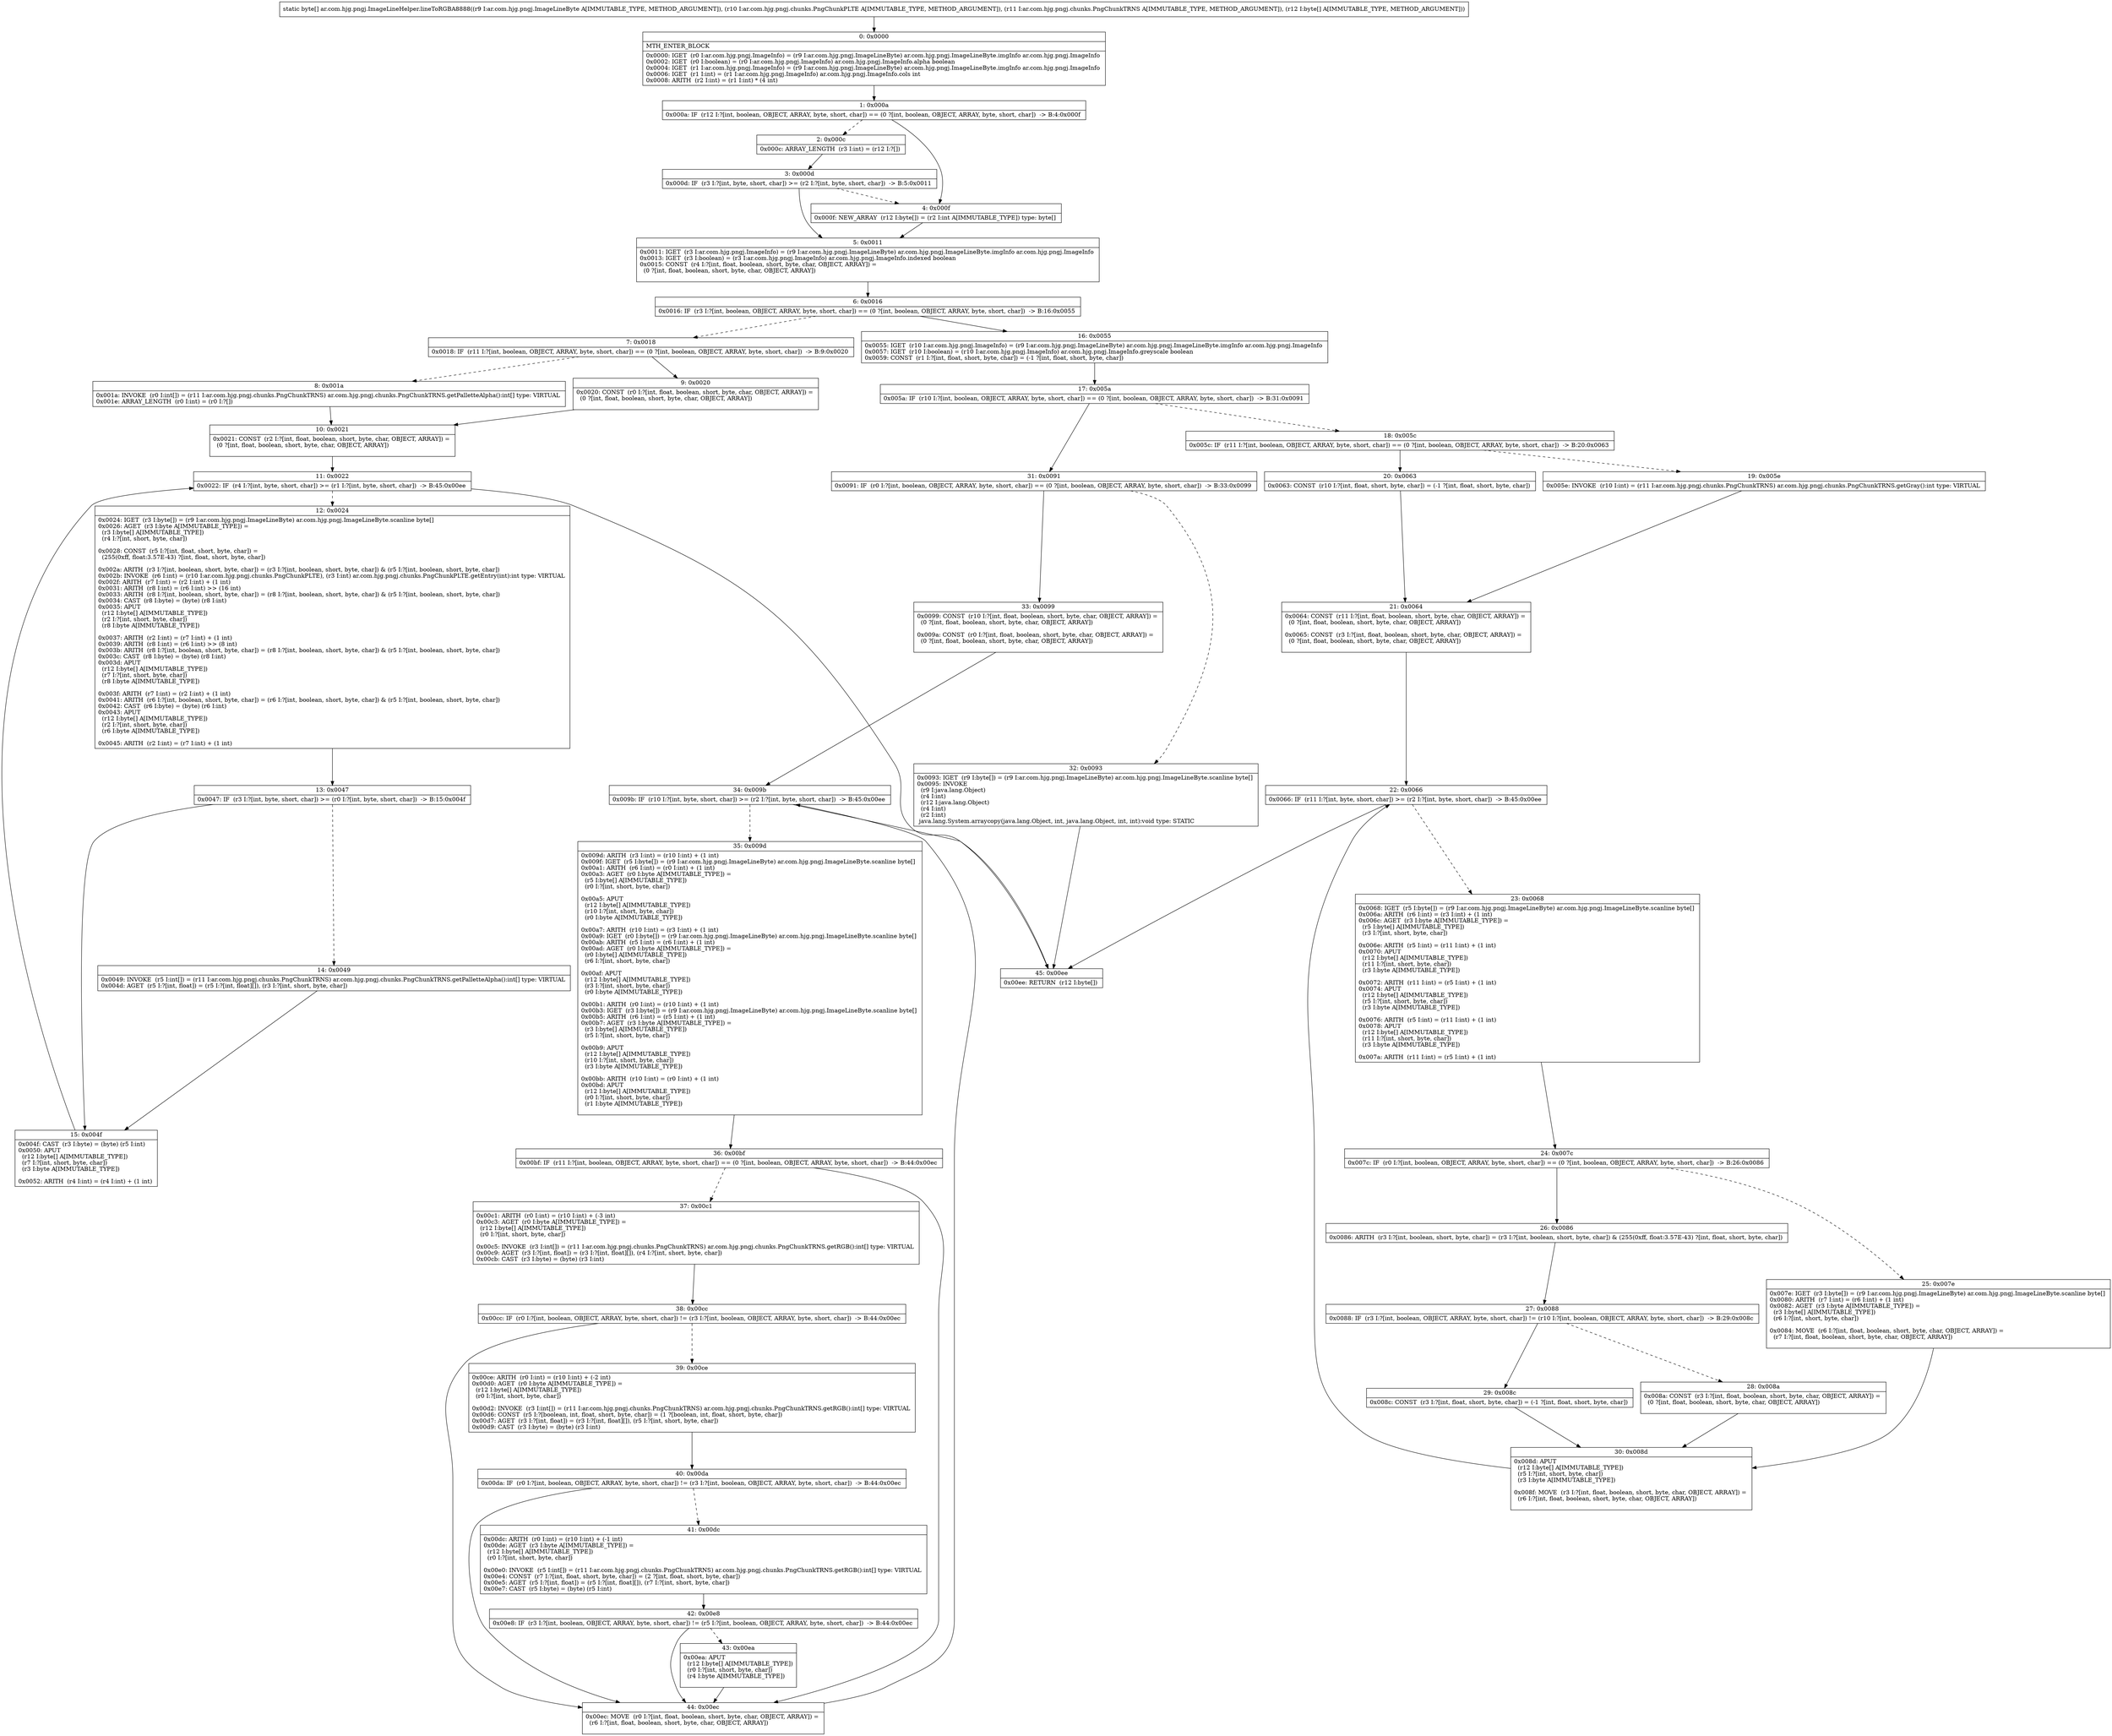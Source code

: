 digraph "CFG forar.com.hjg.pngj.ImageLineHelper.lineToRGBA8888(Lar\/com\/hjg\/pngj\/ImageLineByte;Lar\/com\/hjg\/pngj\/chunks\/PngChunkPLTE;Lar\/com\/hjg\/pngj\/chunks\/PngChunkTRNS;[B)[B" {
Node_0 [shape=record,label="{0\:\ 0x0000|MTH_ENTER_BLOCK\l|0x0000: IGET  (r0 I:ar.com.hjg.pngj.ImageInfo) = (r9 I:ar.com.hjg.pngj.ImageLineByte) ar.com.hjg.pngj.ImageLineByte.imgInfo ar.com.hjg.pngj.ImageInfo \l0x0002: IGET  (r0 I:boolean) = (r0 I:ar.com.hjg.pngj.ImageInfo) ar.com.hjg.pngj.ImageInfo.alpha boolean \l0x0004: IGET  (r1 I:ar.com.hjg.pngj.ImageInfo) = (r9 I:ar.com.hjg.pngj.ImageLineByte) ar.com.hjg.pngj.ImageLineByte.imgInfo ar.com.hjg.pngj.ImageInfo \l0x0006: IGET  (r1 I:int) = (r1 I:ar.com.hjg.pngj.ImageInfo) ar.com.hjg.pngj.ImageInfo.cols int \l0x0008: ARITH  (r2 I:int) = (r1 I:int) * (4 int) \l}"];
Node_1 [shape=record,label="{1\:\ 0x000a|0x000a: IF  (r12 I:?[int, boolean, OBJECT, ARRAY, byte, short, char]) == (0 ?[int, boolean, OBJECT, ARRAY, byte, short, char])  \-\> B:4:0x000f \l}"];
Node_2 [shape=record,label="{2\:\ 0x000c|0x000c: ARRAY_LENGTH  (r3 I:int) = (r12 I:?[]) \l}"];
Node_3 [shape=record,label="{3\:\ 0x000d|0x000d: IF  (r3 I:?[int, byte, short, char]) \>= (r2 I:?[int, byte, short, char])  \-\> B:5:0x0011 \l}"];
Node_4 [shape=record,label="{4\:\ 0x000f|0x000f: NEW_ARRAY  (r12 I:byte[]) = (r2 I:int A[IMMUTABLE_TYPE]) type: byte[] \l}"];
Node_5 [shape=record,label="{5\:\ 0x0011|0x0011: IGET  (r3 I:ar.com.hjg.pngj.ImageInfo) = (r9 I:ar.com.hjg.pngj.ImageLineByte) ar.com.hjg.pngj.ImageLineByte.imgInfo ar.com.hjg.pngj.ImageInfo \l0x0013: IGET  (r3 I:boolean) = (r3 I:ar.com.hjg.pngj.ImageInfo) ar.com.hjg.pngj.ImageInfo.indexed boolean \l0x0015: CONST  (r4 I:?[int, float, boolean, short, byte, char, OBJECT, ARRAY]) = \l  (0 ?[int, float, boolean, short, byte, char, OBJECT, ARRAY])\l \l}"];
Node_6 [shape=record,label="{6\:\ 0x0016|0x0016: IF  (r3 I:?[int, boolean, OBJECT, ARRAY, byte, short, char]) == (0 ?[int, boolean, OBJECT, ARRAY, byte, short, char])  \-\> B:16:0x0055 \l}"];
Node_7 [shape=record,label="{7\:\ 0x0018|0x0018: IF  (r11 I:?[int, boolean, OBJECT, ARRAY, byte, short, char]) == (0 ?[int, boolean, OBJECT, ARRAY, byte, short, char])  \-\> B:9:0x0020 \l}"];
Node_8 [shape=record,label="{8\:\ 0x001a|0x001a: INVOKE  (r0 I:int[]) = (r11 I:ar.com.hjg.pngj.chunks.PngChunkTRNS) ar.com.hjg.pngj.chunks.PngChunkTRNS.getPalletteAlpha():int[] type: VIRTUAL \l0x001e: ARRAY_LENGTH  (r0 I:int) = (r0 I:?[]) \l}"];
Node_9 [shape=record,label="{9\:\ 0x0020|0x0020: CONST  (r0 I:?[int, float, boolean, short, byte, char, OBJECT, ARRAY]) = \l  (0 ?[int, float, boolean, short, byte, char, OBJECT, ARRAY])\l \l}"];
Node_10 [shape=record,label="{10\:\ 0x0021|0x0021: CONST  (r2 I:?[int, float, boolean, short, byte, char, OBJECT, ARRAY]) = \l  (0 ?[int, float, boolean, short, byte, char, OBJECT, ARRAY])\l \l}"];
Node_11 [shape=record,label="{11\:\ 0x0022|0x0022: IF  (r4 I:?[int, byte, short, char]) \>= (r1 I:?[int, byte, short, char])  \-\> B:45:0x00ee \l}"];
Node_12 [shape=record,label="{12\:\ 0x0024|0x0024: IGET  (r3 I:byte[]) = (r9 I:ar.com.hjg.pngj.ImageLineByte) ar.com.hjg.pngj.ImageLineByte.scanline byte[] \l0x0026: AGET  (r3 I:byte A[IMMUTABLE_TYPE]) = \l  (r3 I:byte[] A[IMMUTABLE_TYPE])\l  (r4 I:?[int, short, byte, char])\l \l0x0028: CONST  (r5 I:?[int, float, short, byte, char]) = \l  (255(0xff, float:3.57E\-43) ?[int, float, short, byte, char])\l \l0x002a: ARITH  (r3 I:?[int, boolean, short, byte, char]) = (r3 I:?[int, boolean, short, byte, char]) & (r5 I:?[int, boolean, short, byte, char]) \l0x002b: INVOKE  (r6 I:int) = (r10 I:ar.com.hjg.pngj.chunks.PngChunkPLTE), (r3 I:int) ar.com.hjg.pngj.chunks.PngChunkPLTE.getEntry(int):int type: VIRTUAL \l0x002f: ARITH  (r7 I:int) = (r2 I:int) + (1 int) \l0x0031: ARITH  (r8 I:int) = (r6 I:int) \>\> (16 int) \l0x0033: ARITH  (r8 I:?[int, boolean, short, byte, char]) = (r8 I:?[int, boolean, short, byte, char]) & (r5 I:?[int, boolean, short, byte, char]) \l0x0034: CAST  (r8 I:byte) = (byte) (r8 I:int) \l0x0035: APUT  \l  (r12 I:byte[] A[IMMUTABLE_TYPE])\l  (r2 I:?[int, short, byte, char])\l  (r8 I:byte A[IMMUTABLE_TYPE])\l \l0x0037: ARITH  (r2 I:int) = (r7 I:int) + (1 int) \l0x0039: ARITH  (r8 I:int) = (r6 I:int) \>\> (8 int) \l0x003b: ARITH  (r8 I:?[int, boolean, short, byte, char]) = (r8 I:?[int, boolean, short, byte, char]) & (r5 I:?[int, boolean, short, byte, char]) \l0x003c: CAST  (r8 I:byte) = (byte) (r8 I:int) \l0x003d: APUT  \l  (r12 I:byte[] A[IMMUTABLE_TYPE])\l  (r7 I:?[int, short, byte, char])\l  (r8 I:byte A[IMMUTABLE_TYPE])\l \l0x003f: ARITH  (r7 I:int) = (r2 I:int) + (1 int) \l0x0041: ARITH  (r6 I:?[int, boolean, short, byte, char]) = (r6 I:?[int, boolean, short, byte, char]) & (r5 I:?[int, boolean, short, byte, char]) \l0x0042: CAST  (r6 I:byte) = (byte) (r6 I:int) \l0x0043: APUT  \l  (r12 I:byte[] A[IMMUTABLE_TYPE])\l  (r2 I:?[int, short, byte, char])\l  (r6 I:byte A[IMMUTABLE_TYPE])\l \l0x0045: ARITH  (r2 I:int) = (r7 I:int) + (1 int) \l}"];
Node_13 [shape=record,label="{13\:\ 0x0047|0x0047: IF  (r3 I:?[int, byte, short, char]) \>= (r0 I:?[int, byte, short, char])  \-\> B:15:0x004f \l}"];
Node_14 [shape=record,label="{14\:\ 0x0049|0x0049: INVOKE  (r5 I:int[]) = (r11 I:ar.com.hjg.pngj.chunks.PngChunkTRNS) ar.com.hjg.pngj.chunks.PngChunkTRNS.getPalletteAlpha():int[] type: VIRTUAL \l0x004d: AGET  (r5 I:?[int, float]) = (r5 I:?[int, float][]), (r3 I:?[int, short, byte, char]) \l}"];
Node_15 [shape=record,label="{15\:\ 0x004f|0x004f: CAST  (r3 I:byte) = (byte) (r5 I:int) \l0x0050: APUT  \l  (r12 I:byte[] A[IMMUTABLE_TYPE])\l  (r7 I:?[int, short, byte, char])\l  (r3 I:byte A[IMMUTABLE_TYPE])\l \l0x0052: ARITH  (r4 I:int) = (r4 I:int) + (1 int) \l}"];
Node_16 [shape=record,label="{16\:\ 0x0055|0x0055: IGET  (r10 I:ar.com.hjg.pngj.ImageInfo) = (r9 I:ar.com.hjg.pngj.ImageLineByte) ar.com.hjg.pngj.ImageLineByte.imgInfo ar.com.hjg.pngj.ImageInfo \l0x0057: IGET  (r10 I:boolean) = (r10 I:ar.com.hjg.pngj.ImageInfo) ar.com.hjg.pngj.ImageInfo.greyscale boolean \l0x0059: CONST  (r1 I:?[int, float, short, byte, char]) = (\-1 ?[int, float, short, byte, char]) \l}"];
Node_17 [shape=record,label="{17\:\ 0x005a|0x005a: IF  (r10 I:?[int, boolean, OBJECT, ARRAY, byte, short, char]) == (0 ?[int, boolean, OBJECT, ARRAY, byte, short, char])  \-\> B:31:0x0091 \l}"];
Node_18 [shape=record,label="{18\:\ 0x005c|0x005c: IF  (r11 I:?[int, boolean, OBJECT, ARRAY, byte, short, char]) == (0 ?[int, boolean, OBJECT, ARRAY, byte, short, char])  \-\> B:20:0x0063 \l}"];
Node_19 [shape=record,label="{19\:\ 0x005e|0x005e: INVOKE  (r10 I:int) = (r11 I:ar.com.hjg.pngj.chunks.PngChunkTRNS) ar.com.hjg.pngj.chunks.PngChunkTRNS.getGray():int type: VIRTUAL \l}"];
Node_20 [shape=record,label="{20\:\ 0x0063|0x0063: CONST  (r10 I:?[int, float, short, byte, char]) = (\-1 ?[int, float, short, byte, char]) \l}"];
Node_21 [shape=record,label="{21\:\ 0x0064|0x0064: CONST  (r11 I:?[int, float, boolean, short, byte, char, OBJECT, ARRAY]) = \l  (0 ?[int, float, boolean, short, byte, char, OBJECT, ARRAY])\l \l0x0065: CONST  (r3 I:?[int, float, boolean, short, byte, char, OBJECT, ARRAY]) = \l  (0 ?[int, float, boolean, short, byte, char, OBJECT, ARRAY])\l \l}"];
Node_22 [shape=record,label="{22\:\ 0x0066|0x0066: IF  (r11 I:?[int, byte, short, char]) \>= (r2 I:?[int, byte, short, char])  \-\> B:45:0x00ee \l}"];
Node_23 [shape=record,label="{23\:\ 0x0068|0x0068: IGET  (r5 I:byte[]) = (r9 I:ar.com.hjg.pngj.ImageLineByte) ar.com.hjg.pngj.ImageLineByte.scanline byte[] \l0x006a: ARITH  (r6 I:int) = (r3 I:int) + (1 int) \l0x006c: AGET  (r3 I:byte A[IMMUTABLE_TYPE]) = \l  (r5 I:byte[] A[IMMUTABLE_TYPE])\l  (r3 I:?[int, short, byte, char])\l \l0x006e: ARITH  (r5 I:int) = (r11 I:int) + (1 int) \l0x0070: APUT  \l  (r12 I:byte[] A[IMMUTABLE_TYPE])\l  (r11 I:?[int, short, byte, char])\l  (r3 I:byte A[IMMUTABLE_TYPE])\l \l0x0072: ARITH  (r11 I:int) = (r5 I:int) + (1 int) \l0x0074: APUT  \l  (r12 I:byte[] A[IMMUTABLE_TYPE])\l  (r5 I:?[int, short, byte, char])\l  (r3 I:byte A[IMMUTABLE_TYPE])\l \l0x0076: ARITH  (r5 I:int) = (r11 I:int) + (1 int) \l0x0078: APUT  \l  (r12 I:byte[] A[IMMUTABLE_TYPE])\l  (r11 I:?[int, short, byte, char])\l  (r3 I:byte A[IMMUTABLE_TYPE])\l \l0x007a: ARITH  (r11 I:int) = (r5 I:int) + (1 int) \l}"];
Node_24 [shape=record,label="{24\:\ 0x007c|0x007c: IF  (r0 I:?[int, boolean, OBJECT, ARRAY, byte, short, char]) == (0 ?[int, boolean, OBJECT, ARRAY, byte, short, char])  \-\> B:26:0x0086 \l}"];
Node_25 [shape=record,label="{25\:\ 0x007e|0x007e: IGET  (r3 I:byte[]) = (r9 I:ar.com.hjg.pngj.ImageLineByte) ar.com.hjg.pngj.ImageLineByte.scanline byte[] \l0x0080: ARITH  (r7 I:int) = (r6 I:int) + (1 int) \l0x0082: AGET  (r3 I:byte A[IMMUTABLE_TYPE]) = \l  (r3 I:byte[] A[IMMUTABLE_TYPE])\l  (r6 I:?[int, short, byte, char])\l \l0x0084: MOVE  (r6 I:?[int, float, boolean, short, byte, char, OBJECT, ARRAY]) = \l  (r7 I:?[int, float, boolean, short, byte, char, OBJECT, ARRAY])\l \l}"];
Node_26 [shape=record,label="{26\:\ 0x0086|0x0086: ARITH  (r3 I:?[int, boolean, short, byte, char]) = (r3 I:?[int, boolean, short, byte, char]) & (255(0xff, float:3.57E\-43) ?[int, float, short, byte, char]) \l}"];
Node_27 [shape=record,label="{27\:\ 0x0088|0x0088: IF  (r3 I:?[int, boolean, OBJECT, ARRAY, byte, short, char]) != (r10 I:?[int, boolean, OBJECT, ARRAY, byte, short, char])  \-\> B:29:0x008c \l}"];
Node_28 [shape=record,label="{28\:\ 0x008a|0x008a: CONST  (r3 I:?[int, float, boolean, short, byte, char, OBJECT, ARRAY]) = \l  (0 ?[int, float, boolean, short, byte, char, OBJECT, ARRAY])\l \l}"];
Node_29 [shape=record,label="{29\:\ 0x008c|0x008c: CONST  (r3 I:?[int, float, short, byte, char]) = (\-1 ?[int, float, short, byte, char]) \l}"];
Node_30 [shape=record,label="{30\:\ 0x008d|0x008d: APUT  \l  (r12 I:byte[] A[IMMUTABLE_TYPE])\l  (r5 I:?[int, short, byte, char])\l  (r3 I:byte A[IMMUTABLE_TYPE])\l \l0x008f: MOVE  (r3 I:?[int, float, boolean, short, byte, char, OBJECT, ARRAY]) = \l  (r6 I:?[int, float, boolean, short, byte, char, OBJECT, ARRAY])\l \l}"];
Node_31 [shape=record,label="{31\:\ 0x0091|0x0091: IF  (r0 I:?[int, boolean, OBJECT, ARRAY, byte, short, char]) == (0 ?[int, boolean, OBJECT, ARRAY, byte, short, char])  \-\> B:33:0x0099 \l}"];
Node_32 [shape=record,label="{32\:\ 0x0093|0x0093: IGET  (r9 I:byte[]) = (r9 I:ar.com.hjg.pngj.ImageLineByte) ar.com.hjg.pngj.ImageLineByte.scanline byte[] \l0x0095: INVOKE  \l  (r9 I:java.lang.Object)\l  (r4 I:int)\l  (r12 I:java.lang.Object)\l  (r4 I:int)\l  (r2 I:int)\l java.lang.System.arraycopy(java.lang.Object, int, java.lang.Object, int, int):void type: STATIC \l}"];
Node_33 [shape=record,label="{33\:\ 0x0099|0x0099: CONST  (r10 I:?[int, float, boolean, short, byte, char, OBJECT, ARRAY]) = \l  (0 ?[int, float, boolean, short, byte, char, OBJECT, ARRAY])\l \l0x009a: CONST  (r0 I:?[int, float, boolean, short, byte, char, OBJECT, ARRAY]) = \l  (0 ?[int, float, boolean, short, byte, char, OBJECT, ARRAY])\l \l}"];
Node_34 [shape=record,label="{34\:\ 0x009b|0x009b: IF  (r10 I:?[int, byte, short, char]) \>= (r2 I:?[int, byte, short, char])  \-\> B:45:0x00ee \l}"];
Node_35 [shape=record,label="{35\:\ 0x009d|0x009d: ARITH  (r3 I:int) = (r10 I:int) + (1 int) \l0x009f: IGET  (r5 I:byte[]) = (r9 I:ar.com.hjg.pngj.ImageLineByte) ar.com.hjg.pngj.ImageLineByte.scanline byte[] \l0x00a1: ARITH  (r6 I:int) = (r0 I:int) + (1 int) \l0x00a3: AGET  (r0 I:byte A[IMMUTABLE_TYPE]) = \l  (r5 I:byte[] A[IMMUTABLE_TYPE])\l  (r0 I:?[int, short, byte, char])\l \l0x00a5: APUT  \l  (r12 I:byte[] A[IMMUTABLE_TYPE])\l  (r10 I:?[int, short, byte, char])\l  (r0 I:byte A[IMMUTABLE_TYPE])\l \l0x00a7: ARITH  (r10 I:int) = (r3 I:int) + (1 int) \l0x00a9: IGET  (r0 I:byte[]) = (r9 I:ar.com.hjg.pngj.ImageLineByte) ar.com.hjg.pngj.ImageLineByte.scanline byte[] \l0x00ab: ARITH  (r5 I:int) = (r6 I:int) + (1 int) \l0x00ad: AGET  (r0 I:byte A[IMMUTABLE_TYPE]) = \l  (r0 I:byte[] A[IMMUTABLE_TYPE])\l  (r6 I:?[int, short, byte, char])\l \l0x00af: APUT  \l  (r12 I:byte[] A[IMMUTABLE_TYPE])\l  (r3 I:?[int, short, byte, char])\l  (r0 I:byte A[IMMUTABLE_TYPE])\l \l0x00b1: ARITH  (r0 I:int) = (r10 I:int) + (1 int) \l0x00b3: IGET  (r3 I:byte[]) = (r9 I:ar.com.hjg.pngj.ImageLineByte) ar.com.hjg.pngj.ImageLineByte.scanline byte[] \l0x00b5: ARITH  (r6 I:int) = (r5 I:int) + (1 int) \l0x00b7: AGET  (r3 I:byte A[IMMUTABLE_TYPE]) = \l  (r3 I:byte[] A[IMMUTABLE_TYPE])\l  (r5 I:?[int, short, byte, char])\l \l0x00b9: APUT  \l  (r12 I:byte[] A[IMMUTABLE_TYPE])\l  (r10 I:?[int, short, byte, char])\l  (r3 I:byte A[IMMUTABLE_TYPE])\l \l0x00bb: ARITH  (r10 I:int) = (r0 I:int) + (1 int) \l0x00bd: APUT  \l  (r12 I:byte[] A[IMMUTABLE_TYPE])\l  (r0 I:?[int, short, byte, char])\l  (r1 I:byte A[IMMUTABLE_TYPE])\l \l}"];
Node_36 [shape=record,label="{36\:\ 0x00bf|0x00bf: IF  (r11 I:?[int, boolean, OBJECT, ARRAY, byte, short, char]) == (0 ?[int, boolean, OBJECT, ARRAY, byte, short, char])  \-\> B:44:0x00ec \l}"];
Node_37 [shape=record,label="{37\:\ 0x00c1|0x00c1: ARITH  (r0 I:int) = (r10 I:int) + (\-3 int) \l0x00c3: AGET  (r0 I:byte A[IMMUTABLE_TYPE]) = \l  (r12 I:byte[] A[IMMUTABLE_TYPE])\l  (r0 I:?[int, short, byte, char])\l \l0x00c5: INVOKE  (r3 I:int[]) = (r11 I:ar.com.hjg.pngj.chunks.PngChunkTRNS) ar.com.hjg.pngj.chunks.PngChunkTRNS.getRGB():int[] type: VIRTUAL \l0x00c9: AGET  (r3 I:?[int, float]) = (r3 I:?[int, float][]), (r4 I:?[int, short, byte, char]) \l0x00cb: CAST  (r3 I:byte) = (byte) (r3 I:int) \l}"];
Node_38 [shape=record,label="{38\:\ 0x00cc|0x00cc: IF  (r0 I:?[int, boolean, OBJECT, ARRAY, byte, short, char]) != (r3 I:?[int, boolean, OBJECT, ARRAY, byte, short, char])  \-\> B:44:0x00ec \l}"];
Node_39 [shape=record,label="{39\:\ 0x00ce|0x00ce: ARITH  (r0 I:int) = (r10 I:int) + (\-2 int) \l0x00d0: AGET  (r0 I:byte A[IMMUTABLE_TYPE]) = \l  (r12 I:byte[] A[IMMUTABLE_TYPE])\l  (r0 I:?[int, short, byte, char])\l \l0x00d2: INVOKE  (r3 I:int[]) = (r11 I:ar.com.hjg.pngj.chunks.PngChunkTRNS) ar.com.hjg.pngj.chunks.PngChunkTRNS.getRGB():int[] type: VIRTUAL \l0x00d6: CONST  (r5 I:?[boolean, int, float, short, byte, char]) = (1 ?[boolean, int, float, short, byte, char]) \l0x00d7: AGET  (r3 I:?[int, float]) = (r3 I:?[int, float][]), (r5 I:?[int, short, byte, char]) \l0x00d9: CAST  (r3 I:byte) = (byte) (r3 I:int) \l}"];
Node_40 [shape=record,label="{40\:\ 0x00da|0x00da: IF  (r0 I:?[int, boolean, OBJECT, ARRAY, byte, short, char]) != (r3 I:?[int, boolean, OBJECT, ARRAY, byte, short, char])  \-\> B:44:0x00ec \l}"];
Node_41 [shape=record,label="{41\:\ 0x00dc|0x00dc: ARITH  (r0 I:int) = (r10 I:int) + (\-1 int) \l0x00de: AGET  (r3 I:byte A[IMMUTABLE_TYPE]) = \l  (r12 I:byte[] A[IMMUTABLE_TYPE])\l  (r0 I:?[int, short, byte, char])\l \l0x00e0: INVOKE  (r5 I:int[]) = (r11 I:ar.com.hjg.pngj.chunks.PngChunkTRNS) ar.com.hjg.pngj.chunks.PngChunkTRNS.getRGB():int[] type: VIRTUAL \l0x00e4: CONST  (r7 I:?[int, float, short, byte, char]) = (2 ?[int, float, short, byte, char]) \l0x00e5: AGET  (r5 I:?[int, float]) = (r5 I:?[int, float][]), (r7 I:?[int, short, byte, char]) \l0x00e7: CAST  (r5 I:byte) = (byte) (r5 I:int) \l}"];
Node_42 [shape=record,label="{42\:\ 0x00e8|0x00e8: IF  (r3 I:?[int, boolean, OBJECT, ARRAY, byte, short, char]) != (r5 I:?[int, boolean, OBJECT, ARRAY, byte, short, char])  \-\> B:44:0x00ec \l}"];
Node_43 [shape=record,label="{43\:\ 0x00ea|0x00ea: APUT  \l  (r12 I:byte[] A[IMMUTABLE_TYPE])\l  (r0 I:?[int, short, byte, char])\l  (r4 I:byte A[IMMUTABLE_TYPE])\l \l}"];
Node_44 [shape=record,label="{44\:\ 0x00ec|0x00ec: MOVE  (r0 I:?[int, float, boolean, short, byte, char, OBJECT, ARRAY]) = \l  (r6 I:?[int, float, boolean, short, byte, char, OBJECT, ARRAY])\l \l}"];
Node_45 [shape=record,label="{45\:\ 0x00ee|0x00ee: RETURN  (r12 I:byte[]) \l}"];
MethodNode[shape=record,label="{static byte[] ar.com.hjg.pngj.ImageLineHelper.lineToRGBA8888((r9 I:ar.com.hjg.pngj.ImageLineByte A[IMMUTABLE_TYPE, METHOD_ARGUMENT]), (r10 I:ar.com.hjg.pngj.chunks.PngChunkPLTE A[IMMUTABLE_TYPE, METHOD_ARGUMENT]), (r11 I:ar.com.hjg.pngj.chunks.PngChunkTRNS A[IMMUTABLE_TYPE, METHOD_ARGUMENT]), (r12 I:byte[] A[IMMUTABLE_TYPE, METHOD_ARGUMENT])) }"];
MethodNode -> Node_0;
Node_0 -> Node_1;
Node_1 -> Node_2[style=dashed];
Node_1 -> Node_4;
Node_2 -> Node_3;
Node_3 -> Node_4[style=dashed];
Node_3 -> Node_5;
Node_4 -> Node_5;
Node_5 -> Node_6;
Node_6 -> Node_7[style=dashed];
Node_6 -> Node_16;
Node_7 -> Node_8[style=dashed];
Node_7 -> Node_9;
Node_8 -> Node_10;
Node_9 -> Node_10;
Node_10 -> Node_11;
Node_11 -> Node_12[style=dashed];
Node_11 -> Node_45;
Node_12 -> Node_13;
Node_13 -> Node_14[style=dashed];
Node_13 -> Node_15;
Node_14 -> Node_15;
Node_15 -> Node_11;
Node_16 -> Node_17;
Node_17 -> Node_18[style=dashed];
Node_17 -> Node_31;
Node_18 -> Node_19[style=dashed];
Node_18 -> Node_20;
Node_19 -> Node_21;
Node_20 -> Node_21;
Node_21 -> Node_22;
Node_22 -> Node_23[style=dashed];
Node_22 -> Node_45;
Node_23 -> Node_24;
Node_24 -> Node_25[style=dashed];
Node_24 -> Node_26;
Node_25 -> Node_30;
Node_26 -> Node_27;
Node_27 -> Node_28[style=dashed];
Node_27 -> Node_29;
Node_28 -> Node_30;
Node_29 -> Node_30;
Node_30 -> Node_22;
Node_31 -> Node_32[style=dashed];
Node_31 -> Node_33;
Node_32 -> Node_45;
Node_33 -> Node_34;
Node_34 -> Node_35[style=dashed];
Node_34 -> Node_45;
Node_35 -> Node_36;
Node_36 -> Node_37[style=dashed];
Node_36 -> Node_44;
Node_37 -> Node_38;
Node_38 -> Node_39[style=dashed];
Node_38 -> Node_44;
Node_39 -> Node_40;
Node_40 -> Node_41[style=dashed];
Node_40 -> Node_44;
Node_41 -> Node_42;
Node_42 -> Node_43[style=dashed];
Node_42 -> Node_44;
Node_43 -> Node_44;
Node_44 -> Node_34;
}

